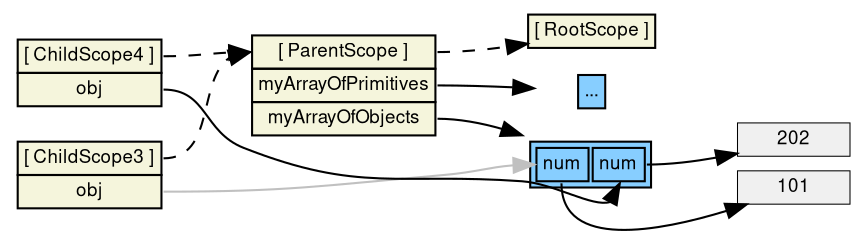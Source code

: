 digraph d {
	rankdir=LR
	nodesep=0.1
	node [fontname="Helvetica,Sans", fontsize=9, penwidth=0.5, margin="0.05, 0.04", height="0.2" ]

  /* scopes */
  node [shape=plaintext];
  root [label=<<table bgcolor="beige" border="0" cellborder="1" cellpadding="2" cellspacing="0">
  <tr><td port="proto">[ RootScope ]</td></tr></table>>]
  parent [label=<<table bgcolor="beige" border="0" cellborder="1" cellpadding="2" cellspacing="0">
  <tr><td port="proto">[ ParentScope ]</td></tr>
  <tr><td port="myArrayOfPrimitives">myArrayOfPrimitives</td></tr>
  <tr><td port="myArrayOfObjects">myArrayOfObjects</td></tr>
  </table>>]
  child3 [label=<<table bgcolor="beige" border="0" cellborder="1" cellpadding="2" cellspacing="0">
  <tr><td port="proto">[ ChildScope3 ]</td></tr>
  <tr><td port="obj">obj</td></tr>
  </table>>]
  child4 [label=<<table bgcolor="beige" border="0" cellborder="1" cellpadding="2" cellspacing="0">
  <tr><td port="proto">[ ChildScope4 ]</td></tr>
  <tr><td port="obj">obj</td></tr>
  </table>>]

  /* objects */
  myArrayOfPrimitives [label=<<table bgcolor="skyblue1" border="0" cellborder="1" cellpadding="2" cellspacing="0">
  <tr><td>...</td></tr></table>>]
  myArrayOfObjects [label=<<table bgcolor="skyblue1" border="1" cellborder="1" cellpadding="2" cellspacing="2">
  <tr><td port="num1">num</td><td port="num2">num</td></tr></table>>]

  /* literals */
  node [fillcolor=gray94, shape=box, style=filled]
  num101 [label="101"]
  num202 [label="202"]
  
  /* references */
  parent:proto -> root:proto [style = dashed]
  child3:proto -> parent:proto [style = dashed]
    child3:obj -> myArrayOfObjects:num1 [color=gray]
  child4:proto -> parent:proto [style = dashed]
    child4:obj -> myArrayOfObjects:num2
  parent:myArrayOfPrimitives -> myArrayOfPrimitives
  parent:myArrayOfObjects -> myArrayOfObjects
  myArrayOfObjects:num1 -> num101
  myArrayOfObjects:num2 -> num202
}
